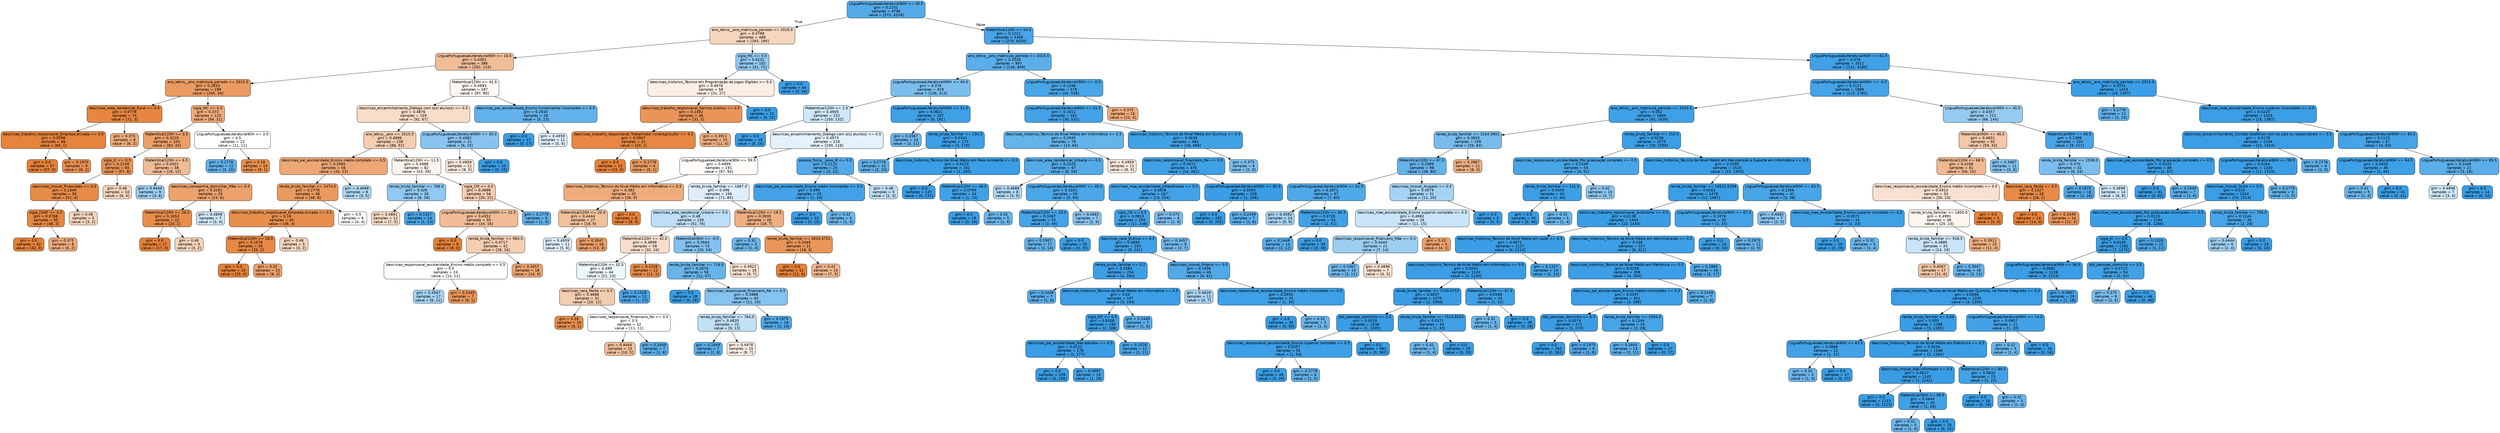 digraph Tree {
node [shape=box, style="filled, rounded", color="black", fontname=helvetica] ;
edge [fontname=helvetica] ;
0 [label="LnguaPortuguesaeLiteraturaI90H <= 40.5\ngini = 0.2101\nsamples = 4796\nvalue = [572, 4224]", fillcolor="#399de5dc"] ;
1 [label="ano_letivo__ano_matricula_periodo <= 2016.5\ngini = 0.4798\nsamples = 488\nvalue = [293, 195]", fillcolor="#e5813955"] ;
0 -> 1 [labeldistance=2.5, labelangle=45, headlabel="True"] ;
2 [label="LnguaPortuguesaeLiteraturaI90H <= 18.5\ngini = 0.4361\nsamples = 386\nvalue = [262, 124]", fillcolor="#e5813986"] ;
1 -> 2 ;
3 [label="ano_letivo__ano_matricula_periodo <= 2015.5\ngini = 0.2833\nsamples = 199\nvalue = [165, 34]", fillcolor="#e58139ca"] ;
2 -> 3 ;
4 [label="descricao_area_residencial_Rural <= 0.5\ngini = 0.0778\nsamples = 74\nvalue = [71, 3]", fillcolor="#e58139f4"] ;
3 -> 4 ;
5 [label="descricao_trabalho_responsavel_Empresa privada <= 0.5\ngini = 0.0298\nsamples = 66\nvalue = [65, 1]", fillcolor="#e58139fb"] ;
4 -> 5 ;
6 [label="gini = 0.0\nsamples = 57\nvalue = [57, 0]", fillcolor="#e58139ff"] ;
5 -> 6 ;
7 [label="gini = 0.1975\nsamples = 9\nvalue = [8, 1]", fillcolor="#e58139df"] ;
5 -> 7 ;
8 [label="gini = 0.375\nsamples = 8\nvalue = [6, 2]", fillcolor="#e58139aa"] ;
4 -> 8 ;
9 [label="sigla_MC <= 0.5\ngini = 0.373\nsamples = 125\nvalue = [94, 31]", fillcolor="#e58139ab"] ;
3 -> 9 ;
10 [label="MatemticaI120H <= 3.5\ngini = 0.3129\nsamples = 103\nvalue = [83, 20]", fillcolor="#e58139c2"] ;
9 -> 10 ;
11 [label="sigla_JC <= 0.5\ngini = 0.2159\nsamples = 65\nvalue = [57, 8]", fillcolor="#e58139db"] ;
10 -> 11 ;
12 [label="descricao_imovel_Financiado <= 0.5\ngini = 0.1349\nsamples = 55\nvalue = [51, 4]", fillcolor="#e58139eb"] ;
11 -> 12 ;
13 [label="sigla_CNAT <= 0.5\ngini = 0.0768\nsamples = 50\nvalue = [48, 2]", fillcolor="#e58139f4"] ;
12 -> 13 ;
14 [label="gini = 0.0\nsamples = 42\nvalue = [42, 0]", fillcolor="#e58139ff"] ;
13 -> 14 ;
15 [label="gini = 0.375\nsamples = 8\nvalue = [6, 2]", fillcolor="#e58139aa"] ;
13 -> 15 ;
16 [label="gini = 0.48\nsamples = 5\nvalue = [3, 2]", fillcolor="#e5813955"] ;
12 -> 16 ;
17 [label="gini = 0.48\nsamples = 10\nvalue = [6, 4]", fillcolor="#e5813955"] ;
11 -> 17 ;
18 [label="MatemticaI120H <= 6.5\ngini = 0.4321\nsamples = 38\nvalue = [26, 12]", fillcolor="#e5813989"] ;
10 -> 18 ;
19 [label="gini = 0.4444\nsamples = 9\nvalue = [3, 6]", fillcolor="#399de57f"] ;
18 -> 19 ;
20 [label="descricao_companhia_domiciliar_Mãe <= 0.5\ngini = 0.3282\nsamples = 29\nvalue = [23, 6]", fillcolor="#e58139bc"] ;
18 -> 20 ;
21 [label="MatemticaI120H <= 26.5\ngini = 0.1653\nsamples = 22\nvalue = [20, 2]", fillcolor="#e58139e6"] ;
20 -> 21 ;
22 [label="gini = 0.0\nsamples = 17\nvalue = [17, 0]", fillcolor="#e58139ff"] ;
21 -> 22 ;
23 [label="gini = 0.48\nsamples = 5\nvalue = [3, 2]", fillcolor="#e5813955"] ;
21 -> 23 ;
24 [label="gini = 0.4898\nsamples = 7\nvalue = [3, 4]", fillcolor="#399de540"] ;
20 -> 24 ;
25 [label="LnguaPortuguesaeLiteraturaI90H <= 3.5\ngini = 0.5\nsamples = 22\nvalue = [11, 11]", fillcolor="#e5813900"] ;
9 -> 25 ;
26 [label="gini = 0.2778\nsamples = 12\nvalue = [2, 10]", fillcolor="#399de5cc"] ;
25 -> 26 ;
27 [label="gini = 0.18\nsamples = 10\nvalue = [9, 1]", fillcolor="#e58139e3"] ;
25 -> 27 ;
28 [label="MatemticaI120H <= 41.5\ngini = 0.4993\nsamples = 187\nvalue = [97, 90]", fillcolor="#e5813912"] ;
2 -> 28 ;
29 [label="descricao_encaminhamento_Diálogo com o(s) aluno(s) <= 0.5\ngini = 0.4876\nsamples = 159\nvalue = [92, 67]", fillcolor="#e5813945"] ;
28 -> 29 ;
30 [label="ano_letivo__ano <= 2015.5\ngini = 0.4696\nsamples = 138\nvalue = [86, 52]", fillcolor="#e5813965"] ;
29 -> 30 ;
31 [label="descricao_pai_escolaridade_Ensino médio completo <= 0.5\ngini = 0.3565\nsamples = 56\nvalue = [43, 13]", fillcolor="#e58139b2"] ;
30 -> 31 ;
32 [label="renda_bruta_familiar <= 1474.0\ngini = 0.2778\nsamples = 48\nvalue = [40, 8]", fillcolor="#e58139cc"] ;
31 -> 32 ;
33 [label="descricao_trabalho_responsavel_Empresa privada <= 0.5\ngini = 0.18\nsamples = 40\nvalue = [36, 4]", fillcolor="#e58139e3"] ;
32 -> 33 ;
34 [label="MatemticaI120H <= 28.5\ngini = 0.1078\nsamples = 35\nvalue = [33, 2]", fillcolor="#e58139f0"] ;
33 -> 34 ;
35 [label="gini = 0.0\nsamples = 25\nvalue = [25, 0]", fillcolor="#e58139ff"] ;
34 -> 35 ;
36 [label="gini = 0.32\nsamples = 10\nvalue = [8, 2]", fillcolor="#e58139bf"] ;
34 -> 36 ;
37 [label="gini = 0.48\nsamples = 5\nvalue = [3, 2]", fillcolor="#e5813955"] ;
33 -> 37 ;
38 [label="gini = 0.5\nsamples = 8\nvalue = [4, 4]", fillcolor="#e5813900"] ;
32 -> 38 ;
39 [label="gini = 0.4688\nsamples = 8\nvalue = [3, 5]", fillcolor="#399de566"] ;
31 -> 39 ;
40 [label="MatemticaI120H <= 11.5\ngini = 0.4988\nsamples = 82\nvalue = [43, 39]", fillcolor="#e5813918"] ;
30 -> 40 ;
41 [label="renda_bruta_familiar <= 786.0\ngini = 0.426\nsamples = 26\nvalue = [8, 18]", fillcolor="#399de58e"] ;
40 -> 41 ;
42 [label="gini = 0.4861\nsamples = 12\nvalue = [7, 5]", fillcolor="#e5813949"] ;
41 -> 42 ;
43 [label="gini = 0.1327\nsamples = 14\nvalue = [1, 13]", fillcolor="#399de5eb"] ;
41 -> 43 ;
44 [label="sigla_CM <= 0.5\ngini = 0.4688\nsamples = 56\nvalue = [35, 21]", fillcolor="#e5813966"] ;
40 -> 44 ;
45 [label="LnguaPortuguesaeLiteraturaI90H <= 22.5\ngini = 0.4352\nsamples = 50\nvalue = [34, 16]", fillcolor="#e5813987"] ;
44 -> 45 ;
46 [label="gini = 0.0\nsamples = 8\nvalue = [8, 0]", fillcolor="#e58139ff"] ;
45 -> 46 ;
47 [label="renda_bruta_familiar <= 960.5\ngini = 0.4717\nsamples = 42\nvalue = [26, 16]", fillcolor="#e5813962"] ;
45 -> 47 ;
48 [label="descricao_responsavel_escolaridade_Ensino médio completo <= 0.5\ngini = 0.5\nsamples = 24\nvalue = [12, 12]", fillcolor="#e5813900"] ;
47 -> 48 ;
49 [label="gini = 0.4567\nsamples = 17\nvalue = [6, 11]", fillcolor="#399de574"] ;
48 -> 49 ;
50 [label="gini = 0.2449\nsamples = 7\nvalue = [6, 1]", fillcolor="#e58139d4"] ;
48 -> 50 ;
51 [label="gini = 0.3457\nsamples = 18\nvalue = [14, 4]", fillcolor="#e58139b6"] ;
47 -> 51 ;
52 [label="gini = 0.2778\nsamples = 6\nvalue = [1, 5]", fillcolor="#399de5cc"] ;
44 -> 52 ;
53 [label="LnguaPortuguesaeLiteraturaI90H <= 30.0\ngini = 0.4082\nsamples = 21\nvalue = [6, 15]", fillcolor="#399de599"] ;
29 -> 53 ;
54 [label="gini = 0.4959\nsamples = 11\nvalue = [6, 5]", fillcolor="#e581392a"] ;
53 -> 54 ;
55 [label="gini = 0.0\nsamples = 10\nvalue = [0, 10]", fillcolor="#399de5ff"] ;
53 -> 55 ;
56 [label="descricao_pai_escolaridade_Ensino fundamental incompleto <= 0.5\ngini = 0.2934\nsamples = 28\nvalue = [5, 23]", fillcolor="#399de5c8"] ;
28 -> 56 ;
57 [label="gini = 0.0\nsamples = 17\nvalue = [0, 17]", fillcolor="#399de5ff"] ;
56 -> 57 ;
58 [label="gini = 0.4959\nsamples = 11\nvalue = [5, 6]", fillcolor="#399de52a"] ;
56 -> 58 ;
59 [label="sigla_MC <= 0.5\ngini = 0.4231\nsamples = 102\nvalue = [31, 71]", fillcolor="#399de590"] ;
1 -> 59 ;
60 [label="descricao_historico_Técnico em Programação de Jogos Digitais <= 0.5\ngini = 0.4976\nsamples = 58\nvalue = [31, 27]", fillcolor="#e5813921"] ;
59 -> 60 ;
61 [label="descricao_trabalho_responsavel_Serviço público <= 0.5\ngini = 0.2392\nsamples = 36\nvalue = [31, 5]", fillcolor="#e58139d6"] ;
60 -> 61 ;
62 [label="descricao_trabalho_responsavel_Trabalhador rural/Agricultor <= 0.5\ngini = 0.0907\nsamples = 21\nvalue = [20, 1]", fillcolor="#e58139f2"] ;
61 -> 62 ;
63 [label="gini = 0.0\nsamples = 15\nvalue = [15, 0]", fillcolor="#e58139ff"] ;
62 -> 63 ;
64 [label="gini = 0.2778\nsamples = 6\nvalue = [5, 1]", fillcolor="#e58139cc"] ;
62 -> 64 ;
65 [label="gini = 0.3911\nsamples = 15\nvalue = [11, 4]", fillcolor="#e58139a2"] ;
61 -> 65 ;
66 [label="gini = 0.0\nsamples = 22\nvalue = [0, 22]", fillcolor="#399de5ff"] ;
60 -> 66 ;
67 [label="gini = 0.0\nsamples = 44\nvalue = [0, 44]", fillcolor="#399de5ff"] ;
59 -> 67 ;
68 [label="MatemticaI120H <= 54.5\ngini = 0.1211\nsamples = 4308\nvalue = [279, 4029]", fillcolor="#399de5ed"] ;
0 -> 68 [labeldistance=2.5, labelangle=-45, headlabel="False"] ;
69 [label="ano_letivo__ano_matricula_periodo <= 2015.5\ngini = 0.2528\nsamples = 997\nvalue = [148, 849]", fillcolor="#399de5d3"] ;
68 -> 69 ;
70 [label="LnguaPortuguesaeLiteraturaII90H <= 40.0\ngini = 0.378\nsamples = 419\nvalue = [106, 313]", fillcolor="#399de5a9"] ;
69 -> 70 ;
71 [label="MatemticaI120H <= 2.5\ngini = 0.4905\nsamples = 232\nvalue = [100, 132]", fillcolor="#399de53e"] ;
70 -> 71 ;
72 [label="gini = 0.0\nsamples = 16\nvalue = [0, 16]", fillcolor="#399de5ff"] ;
71 -> 72 ;
73 [label="descricao_encaminhamento_Diálogo com o(s) aluno(s) <= 0.5\ngini = 0.4973\nsamples = 216\nvalue = [100, 116]", fillcolor="#399de523"] ;
71 -> 73 ;
74 [label="LnguaPortuguesaeLiteraturaI90H <= 59.5\ngini = 0.4999\nsamples = 191\nvalue = [97, 94]", fillcolor="#e5813908"] ;
73 -> 74 ;
75 [label="descricao_historico_Técnico de Nivel Médio em Informática <= 0.5\ngini = 0.382\nsamples = 35\nvalue = [26, 9]", fillcolor="#e58139a7"] ;
74 -> 75 ;
76 [label="MatemticaI120H <= 20.0\ngini = 0.4444\nsamples = 27\nvalue = [18, 9]", fillcolor="#e581397f"] ;
75 -> 76 ;
77 [label="gini = 0.4959\nsamples = 11\nvalue = [5, 6]", fillcolor="#399de52a"] ;
76 -> 77 ;
78 [label="gini = 0.3047\nsamples = 16\nvalue = [13, 3]", fillcolor="#e58139c4"] ;
76 -> 78 ;
79 [label="gini = 0.0\nsamples = 8\nvalue = [8, 0]", fillcolor="#e58139ff"] ;
75 -> 79 ;
80 [label="renda_bruta_familiar <= 1887.0\ngini = 0.496\nsamples = 156\nvalue = [71, 85]", fillcolor="#399de52a"] ;
74 -> 80 ;
81 [label="descricao_area_residencial_Urbana <= 0.5\ngini = 0.48\nsamples = 130\nvalue = [52, 78]", fillcolor="#399de555"] ;
80 -> 81 ;
82 [label="MatemticaI120H <= 42.0\ngini = 0.4898\nsamples = 56\nvalue = [32, 24]", fillcolor="#e5813940"] ;
81 -> 82 ;
83 [label="MatemticaI120H <= 32.5\ngini = 0.499\nsamples = 44\nvalue = [21, 23]", fillcolor="#399de516"] ;
82 -> 83 ;
84 [label="descricao_raca_Parda <= 0.5\ngini = 0.4688\nsamples = 32\nvalue = [20, 12]", fillcolor="#e5813966"] ;
83 -> 84 ;
85 [label="gini = 0.18\nsamples = 10\nvalue = [9, 1]", fillcolor="#e58139e3"] ;
84 -> 85 ;
86 [label="descricao_responsavel_financeiro_Pai <= 0.5\ngini = 0.5\nsamples = 22\nvalue = [11, 11]", fillcolor="#e5813900"] ;
84 -> 86 ;
87 [label="gini = 0.4444\nsamples = 15\nvalue = [10, 5]", fillcolor="#e581397f"] ;
86 -> 87 ;
88 [label="gini = 0.2449\nsamples = 7\nvalue = [1, 6]", fillcolor="#399de5d4"] ;
86 -> 88 ;
89 [label="gini = 0.1528\nsamples = 12\nvalue = [1, 11]", fillcolor="#399de5e8"] ;
83 -> 89 ;
90 [label="gini = 0.1528\nsamples = 12\nvalue = [11, 1]", fillcolor="#e58139e8"] ;
82 -> 90 ;
91 [label="MatemticaII90H <= -0.5\ngini = 0.3944\nsamples = 74\nvalue = [20, 54]", fillcolor="#399de5a1"] ;
81 -> 91 ;
92 [label="renda_bruta_familiar <= 718.5\ngini = 0.3074\nsamples = 58\nvalue = [11, 47]", fillcolor="#399de5c3"] ;
91 -> 92 ;
93 [label="gini = 0.0\nsamples = 18\nvalue = [0, 18]", fillcolor="#399de5ff"] ;
92 -> 93 ;
94 [label="descricao_responsavel_financeiro_Pai <= 0.5\ngini = 0.3988\nsamples = 40\nvalue = [11, 29]", fillcolor="#399de59e"] ;
92 -> 94 ;
95 [label="renda_bruta_familiar <= 784.0\ngini = 0.4835\nsamples = 22\nvalue = [9, 13]", fillcolor="#399de54e"] ;
94 -> 95 ;
96 [label="gini = 0.2449\nsamples = 7\nvalue = [1, 6]", fillcolor="#399de5d4"] ;
95 -> 96 ;
97 [label="gini = 0.4978\nsamples = 15\nvalue = [8, 7]", fillcolor="#e5813920"] ;
95 -> 97 ;
98 [label="gini = 0.1975\nsamples = 18\nvalue = [2, 16]", fillcolor="#399de5df"] ;
94 -> 98 ;
99 [label="gini = 0.4922\nsamples = 16\nvalue = [9, 7]", fillcolor="#e5813939"] ;
91 -> 99 ;
100 [label="MatemticaI120H <= 18.5\ngini = 0.3935\nsamples = 26\nvalue = [19, 7]", fillcolor="#e58139a1"] ;
80 -> 100 ;
101 [label="gini = 0.32\nsamples = 5\nvalue = [1, 4]", fillcolor="#399de5bf"] ;
100 -> 101 ;
102 [label="renda_bruta_familiar <= 2834.4751\ngini = 0.2449\nsamples = 21\nvalue = [18, 3]", fillcolor="#e58139d4"] ;
100 -> 102 ;
103 [label="gini = 0.0\nsamples = 11\nvalue = [11, 0]", fillcolor="#e58139ff"] ;
102 -> 103 ;
104 [label="gini = 0.42\nsamples = 10\nvalue = [7, 3]", fillcolor="#e5813992"] ;
102 -> 104 ;
105 [label="pessoa_fisica__sexo_M <= 0.5\ngini = 0.2112\nsamples = 25\nvalue = [3, 22]", fillcolor="#399de5dc"] ;
73 -> 105 ;
106 [label="descricao_pai_escolaridade_Ensino médio incompleto <= 0.5\ngini = 0.095\nsamples = 20\nvalue = [1, 19]", fillcolor="#399de5f2"] ;
105 -> 106 ;
107 [label="gini = 0.0\nsamples = 15\nvalue = [0, 15]", fillcolor="#399de5ff"] ;
106 -> 107 ;
108 [label="gini = 0.32\nsamples = 5\nvalue = [1, 4]", fillcolor="#399de5bf"] ;
106 -> 108 ;
109 [label="gini = 0.48\nsamples = 5\nvalue = [2, 3]", fillcolor="#399de555"] ;
105 -> 109 ;
110 [label="LnguaPortuguesaeLiteraturaII90H <= 51.0\ngini = 0.0621\nsamples = 187\nvalue = [6, 181]", fillcolor="#399de5f7"] ;
70 -> 110 ;
111 [label="gini = 0.3367\nsamples = 14\nvalue = [3, 11]", fillcolor="#399de5b9"] ;
110 -> 111 ;
112 [label="renda_bruta_familiar <= 234.5\ngini = 0.0341\nsamples = 173\nvalue = [3, 170]", fillcolor="#399de5fa"] ;
110 -> 112 ;
113 [label="gini = 0.2778\nsamples = 12\nvalue = [2, 10]", fillcolor="#399de5cc"] ;
112 -> 113 ;
114 [label="descricao_historico_Técnico de Nível Médio em Meio Ambiente <= 0.5\ngini = 0.0123\nsamples = 161\nvalue = [1, 160]", fillcolor="#399de5fd"] ;
112 -> 114 ;
115 [label="gini = 0.0\nsamples = 137\nvalue = [0, 137]", fillcolor="#399de5ff"] ;
114 -> 115 ;
116 [label="MatemticaI120H <= 49.5\ngini = 0.0799\nsamples = 24\nvalue = [1, 23]", fillcolor="#399de5f4"] ;
114 -> 116 ;
117 [label="gini = 0.0\nsamples = 19\nvalue = [0, 19]", fillcolor="#399de5ff"] ;
116 -> 117 ;
118 [label="gini = 0.32\nsamples = 5\nvalue = [1, 4]", fillcolor="#399de5bf"] ;
116 -> 118 ;
119 [label="LnguaPortuguesaeLiteraturaII90H <= -0.5\ngini = 0.1348\nsamples = 578\nvalue = [42, 536]", fillcolor="#399de5eb"] ;
69 -> 119 ;
120 [label="LnguaPortuguesaeLiteraturaI90H <= 51.5\ngini = 0.1011\nsamples = 562\nvalue = [30, 532]", fillcolor="#399de5f1"] ;
119 -> 120 ;
121 [label="descricao_historico_Técnico de Nivel Médio em Informática <= 0.5\ngini = 0.2945\nsamples = 78\nvalue = [14, 64]", fillcolor="#399de5c7"] ;
120 -> 121 ;
122 [label="descricao_area_residencial_Urbana <= 0.5\ngini = 0.2103\nsamples = 67\nvalue = [8, 59]", fillcolor="#399de5dc"] ;
121 -> 122 ;
123 [label="gini = 0.4688\nsamples = 8\nvalue = [3, 5]", fillcolor="#399de566"] ;
122 -> 123 ;
124 [label="LnguaPortuguesaeLiteraturaI90H <= 48.5\ngini = 0.1551\nsamples = 59\nvalue = [5, 54]", fillcolor="#399de5e7"] ;
122 -> 124 ;
125 [label="MatemticaI120H <= 19.0\ngini = 0.1087\nsamples = 52\nvalue = [3, 49]", fillcolor="#399de5ef"] ;
124 -> 125 ;
126 [label="gini = 0.2907\nsamples = 17\nvalue = [3, 14]", fillcolor="#399de5c8"] ;
125 -> 126 ;
127 [label="gini = 0.0\nsamples = 35\nvalue = [0, 35]", fillcolor="#399de5ff"] ;
125 -> 127 ;
128 [label="gini = 0.4082\nsamples = 7\nvalue = [2, 5]", fillcolor="#399de599"] ;
124 -> 128 ;
129 [label="gini = 0.4959\nsamples = 11\nvalue = [6, 5]", fillcolor="#e581392a"] ;
121 -> 129 ;
130 [label="descricao_historico_Técnico de Nível Médio em Química <= 0.5\ngini = 0.0639\nsamples = 484\nvalue = [16, 468]", fillcolor="#399de5f6"] ;
120 -> 130 ;
131 [label="descricao_responsavel_financeiro_Pai <= 0.5\ngini = 0.0571\nsamples = 476\nvalue = [14, 462]", fillcolor="#399de5f7"] ;
130 -> 131 ;
132 [label="descricao_mae_escolaridade_Alfabetizado <= 0.5\ngini = 0.0926\nsamples = 267\nvalue = [13, 254]", fillcolor="#399de5f2"] ;
131 -> 132 ;
133 [label="sigla_CN <= 0.5\ngini = 0.0813\nsamples = 259\nvalue = [11, 248]", fillcolor="#399de5f4"] ;
132 -> 133 ;
134 [label="descricao_raca_Branca <= 0.5\ngini = 0.0694\nsamples = 250\nvalue = [9, 241]", fillcolor="#399de5f5"] ;
133 -> 134 ;
135 [label="renda_bruta_familiar <= 0.2\ngini = 0.0384\nsamples = 204\nvalue = [4, 200]", fillcolor="#399de5fa"] ;
134 -> 135 ;
136 [label="gini = 0.2449\nsamples = 7\nvalue = [1, 6]", fillcolor="#399de5d4"] ;
135 -> 136 ;
137 [label="descricao_historico_Técnico de Nível Médio em Informática <= 0.5\ngini = 0.03\nsamples = 197\nvalue = [3, 194]", fillcolor="#399de5fb"] ;
135 -> 137 ;
138 [label="sigla_MC <= 0.5\ngini = 0.0208\nsamples = 190\nvalue = [2, 188]", fillcolor="#399de5fc"] ;
137 -> 138 ;
139 [label="descricao_pai_escolaridade_Não estudou <= 0.5\ngini = 0.0112\nsamples = 178\nvalue = [1, 177]", fillcolor="#399de5fe"] ;
138 -> 139 ;
140 [label="gini = 0.0\nsamples = 159\nvalue = [0, 159]", fillcolor="#399de5ff"] ;
139 -> 140 ;
141 [label="gini = 0.0997\nsamples = 19\nvalue = [1, 18]", fillcolor="#399de5f1"] ;
139 -> 141 ;
142 [label="gini = 0.1528\nsamples = 12\nvalue = [1, 11]", fillcolor="#399de5e8"] ;
138 -> 142 ;
143 [label="gini = 0.2449\nsamples = 7\nvalue = [1, 6]", fillcolor="#399de5d4"] ;
137 -> 143 ;
144 [label="descricao_imovel_Próprio <= 0.5\ngini = 0.1938\nsamples = 46\nvalue = [5, 41]", fillcolor="#399de5e0"] ;
134 -> 144 ;
145 [label="gini = 0.4628\nsamples = 11\nvalue = [4, 7]", fillcolor="#399de56d"] ;
144 -> 145 ;
146 [label="descricao_responsavel_escolaridade_Ensino médio incompleto <= 0.5\ngini = 0.0555\nsamples = 35\nvalue = [1, 34]", fillcolor="#399de5f8"] ;
144 -> 146 ;
147 [label="gini = 0.0\nsamples = 30\nvalue = [0, 30]", fillcolor="#399de5ff"] ;
146 -> 147 ;
148 [label="gini = 0.32\nsamples = 5\nvalue = [1, 4]", fillcolor="#399de5bf"] ;
146 -> 148 ;
149 [label="gini = 0.3457\nsamples = 9\nvalue = [2, 7]", fillcolor="#399de5b6"] ;
133 -> 149 ;
150 [label="gini = 0.375\nsamples = 8\nvalue = [2, 6]", fillcolor="#399de5aa"] ;
132 -> 150 ;
151 [label="LnguaPortuguesaeLiteraturaI90H <= 85.5\ngini = 0.0095\nsamples = 209\nvalue = [1, 208]", fillcolor="#399de5fe"] ;
131 -> 151 ;
152 [label="gini = 0.0\nsamples = 202\nvalue = [0, 202]", fillcolor="#399de5ff"] ;
151 -> 152 ;
153 [label="gini = 0.2449\nsamples = 7\nvalue = [1, 6]", fillcolor="#399de5d4"] ;
151 -> 153 ;
154 [label="gini = 0.375\nsamples = 8\nvalue = [2, 6]", fillcolor="#399de5aa"] ;
130 -> 154 ;
155 [label="gini = 0.375\nsamples = 16\nvalue = [12, 4]", fillcolor="#e58139aa"] ;
119 -> 155 ;
156 [label="LnguaPortuguesaeLiteraturaII90H <= 61.5\ngini = 0.076\nsamples = 3311\nvalue = [131, 3180]", fillcolor="#399de5f4"] ;
68 -> 156 ;
157 [label="LnguaPortuguesaeLiteraturaII90H <= -0.5\ngini = 0.1121\nsamples = 1896\nvalue = [113, 1783]", fillcolor="#399de5ef"] ;
156 -> 157 ;
158 [label="ano_letivo__ano_matricula_periodo <= 2015.5\ngini = 0.052\nsamples = 1684\nvalue = [45, 1639]", fillcolor="#399de5f8"] ;
157 -> 158 ;
159 [label="renda_bruta_familiar <= 3164.3901\ngini = 0.3633\nsamples = 109\nvalue = [26, 83]", fillcolor="#399de5af"] ;
158 -> 159 ;
160 [label="MatemticaI120H <= 67.5\ngini = 0.2999\nsamples = 98\nvalue = [18, 80]", fillcolor="#399de5c6"] ;
159 -> 160 ;
161 [label="LnguaPortuguesaeLiteraturaI90H <= 61.5\ngini = 0.1871\nsamples = 67\nvalue = [7, 60]", fillcolor="#399de5e1"] ;
160 -> 161 ;
162 [label="gini = 0.4592\nsamples = 14\nvalue = [5, 9]", fillcolor="#399de571"] ;
161 -> 162 ;
163 [label="MatemticaI120H <= 60.5\ngini = 0.0726\nsamples = 53\nvalue = [2, 51]", fillcolor="#399de5f5"] ;
161 -> 163 ;
164 [label="gini = 0.2449\nsamples = 14\nvalue = [2, 12]", fillcolor="#399de5d4"] ;
163 -> 164 ;
165 [label="gini = 0.0\nsamples = 39\nvalue = [0, 39]", fillcolor="#399de5ff"] ;
163 -> 165 ;
166 [label="descricao_imovel_Alugado <= 0.5\ngini = 0.4579\nsamples = 31\nvalue = [11, 20]", fillcolor="#399de573"] ;
160 -> 166 ;
167 [label="descricao_mae_escolaridade_Ensino superior completo <= 0.5\ngini = 0.4882\nsamples = 26\nvalue = [11, 15]", fillcolor="#399de544"] ;
166 -> 167 ;
168 [label="descricao_responsavel_financeiro_Mãe <= 0.5\ngini = 0.4444\nsamples = 21\nvalue = [7, 14]", fillcolor="#399de57f"] ;
167 -> 168 ;
169 [label="gini = 0.3367\nsamples = 14\nvalue = [3, 11]", fillcolor="#399de5b9"] ;
168 -> 169 ;
170 [label="gini = 0.4898\nsamples = 7\nvalue = [4, 3]", fillcolor="#e5813940"] ;
168 -> 170 ;
171 [label="gini = 0.32\nsamples = 5\nvalue = [4, 1]", fillcolor="#e58139bf"] ;
167 -> 171 ;
172 [label="gini = 0.0\nsamples = 5\nvalue = [0, 5]", fillcolor="#399de5ff"] ;
166 -> 172 ;
173 [label="gini = 0.3967\nsamples = 11\nvalue = [8, 3]", fillcolor="#e581399f"] ;
159 -> 173 ;
174 [label="renda_bruta_familiar <= 153.0\ngini = 0.0238\nsamples = 1575\nvalue = [19, 1556]", fillcolor="#399de5fc"] ;
158 -> 174 ;
175 [label="descricao_responsavel_escolaridade_Pós graduação completo <= 0.5\ngini = 0.1349\nsamples = 55\nvalue = [4, 51]", fillcolor="#399de5eb"] ;
174 -> 175 ;
176 [label="renda_bruta_familiar <= 141.0\ngini = 0.0435\nsamples = 45\nvalue = [1, 44]", fillcolor="#399de5f9"] ;
175 -> 176 ;
177 [label="gini = 0.0\nsamples = 40\nvalue = [0, 40]", fillcolor="#399de5ff"] ;
176 -> 177 ;
178 [label="gini = 0.32\nsamples = 5\nvalue = [1, 4]", fillcolor="#399de5bf"] ;
176 -> 178 ;
179 [label="gini = 0.42\nsamples = 10\nvalue = [3, 7]", fillcolor="#399de592"] ;
175 -> 179 ;
180 [label="descricao_historico_Técnico de Nível Médio em Manutenção e Suporte em Informática <= 0.5\ngini = 0.0195\nsamples = 1520\nvalue = [15, 1505]", fillcolor="#399de5fc"] ;
174 -> 180 ;
181 [label="renda_bruta_familiar <= 10522.6299\ngini = 0.0161\nsamples = 1479\nvalue = [12, 1467]", fillcolor="#399de5fd"] ;
180 -> 181 ;
182 [label="descricao_trabalho_responsavel_Autônomo <= 0.5\ngini = 0.0138\nsamples = 1444\nvalue = [10, 1434]", fillcolor="#399de5fd"] ;
181 -> 182 ;
183 [label="descricao_historico_Técnico de Nível Médio em Lazer <= 0.5\ngini = 0.0071\nsamples = 1117\nvalue = [4, 1113]", fillcolor="#399de5fe"] ;
182 -> 183 ;
184 [label="descricao_historico_Técnico de Nível Médio em Informática <= 0.5\ngini = 0.0054\nsamples = 1103\nvalue = [3, 1100]", fillcolor="#399de5fe"] ;
183 -> 184 ;
185 [label="renda_bruta_familiar <= 7249.0752\ngini = 0.0037\nsamples = 1070\nvalue = [2, 1068]", fillcolor="#399de5ff"] ;
184 -> 185 ;
186 [label="qtd_pessoas_domicilio <= 2.5\ngini = 0.0019\nsamples = 1036\nvalue = [1, 1035]", fillcolor="#399de5ff"] ;
185 -> 186 ;
187 [label="descricao_responsavel_escolaridade_Ensino superior completo <= 0.5\ngini = 0.0357\nsamples = 55\nvalue = [1, 54]", fillcolor="#399de5fa"] ;
186 -> 187 ;
188 [label="gini = 0.0\nsamples = 49\nvalue = [0, 49]", fillcolor="#399de5ff"] ;
187 -> 188 ;
189 [label="gini = 0.2778\nsamples = 6\nvalue = [1, 5]", fillcolor="#399de5cc"] ;
187 -> 189 ;
190 [label="gini = 0.0\nsamples = 981\nvalue = [0, 981]", fillcolor="#399de5ff"] ;
186 -> 190 ;
191 [label="renda_bruta_familiar <= 7523.6553\ngini = 0.0571\nsamples = 34\nvalue = [1, 33]", fillcolor="#399de5f7"] ;
185 -> 191 ;
192 [label="gini = 0.32\nsamples = 5\nvalue = [1, 4]", fillcolor="#399de5bf"] ;
191 -> 192 ;
193 [label="gini = 0.0\nsamples = 29\nvalue = [0, 29]", fillcolor="#399de5ff"] ;
191 -> 193 ;
194 [label="MatemticaI120H <= 67.5\ngini = 0.0588\nsamples = 33\nvalue = [1, 32]", fillcolor="#399de5f7"] ;
184 -> 194 ;
195 [label="gini = 0.32\nsamples = 5\nvalue = [1, 4]", fillcolor="#399de5bf"] ;
194 -> 195 ;
196 [label="gini = 0.0\nsamples = 28\nvalue = [0, 28]", fillcolor="#399de5ff"] ;
194 -> 196 ;
197 [label="gini = 0.1327\nsamples = 14\nvalue = [1, 13]", fillcolor="#399de5eb"] ;
183 -> 197 ;
198 [label="descricao_historico_Técnico de Nível Médio em Administração <= 0.5\ngini = 0.036\nsamples = 327\nvalue = [6, 321]", fillcolor="#399de5fa"] ;
182 -> 198 ;
199 [label="descricao_historico_Técnico de Nível Médio em Eletrônica <= 0.5\ngini = 0.0256\nsamples = 308\nvalue = [4, 304]", fillcolor="#399de5fc"] ;
198 -> 199 ;
200 [label="descricao_pai_escolaridade_Ensino médio incompleto <= 0.5\ngini = 0.0197\nsamples = 301\nvalue = [3, 298]", fillcolor="#399de5fc"] ;
199 -> 200 ;
201 [label="qtd_pessoas_domicilio <= 6.5\ngini = 0.0074\nsamples = 271\nvalue = [1, 270]", fillcolor="#399de5fe"] ;
200 -> 201 ;
202 [label="gini = 0.0\nsamples = 262\nvalue = [0, 262]", fillcolor="#399de5ff"] ;
201 -> 202 ;
203 [label="gini = 0.1975\nsamples = 9\nvalue = [1, 8]", fillcolor="#399de5df"] ;
201 -> 203 ;
204 [label="renda_bruta_familiar <= 1056.0\ngini = 0.1244\nsamples = 30\nvalue = [2, 28]", fillcolor="#399de5ed"] ;
200 -> 204 ;
205 [label="gini = 0.2604\nsamples = 13\nvalue = [2, 11]", fillcolor="#399de5d1"] ;
204 -> 205 ;
206 [label="gini = 0.0\nsamples = 17\nvalue = [0, 17]", fillcolor="#399de5ff"] ;
204 -> 206 ;
207 [label="gini = 0.2449\nsamples = 7\nvalue = [1, 6]", fillcolor="#399de5d4"] ;
199 -> 207 ;
208 [label="gini = 0.1884\nsamples = 19\nvalue = [2, 17]", fillcolor="#399de5e1"] ;
198 -> 208 ;
209 [label="LnguaPortuguesaeLiteraturaI90H <= 87.5\ngini = 0.1078\nsamples = 35\nvalue = [2, 33]", fillcolor="#399de5f0"] ;
181 -> 209 ;
210 [label="gini = 0.0\nsamples = 24\nvalue = [0, 24]", fillcolor="#399de5ff"] ;
209 -> 210 ;
211 [label="gini = 0.2975\nsamples = 11\nvalue = [2, 9]", fillcolor="#399de5c6"] ;
209 -> 211 ;
212 [label="LnguaPortuguesaeLiteraturaI90H <= 63.5\ngini = 0.1356\nsamples = 41\nvalue = [3, 38]", fillcolor="#399de5eb"] ;
180 -> 212 ;
213 [label="gini = 0.4082\nsamples = 7\nvalue = [2, 5]", fillcolor="#399de599"] ;
212 -> 213 ;
214 [label="descricao_mae_escolaridade_Ensino superior completo <= 0.5\ngini = 0.0571\nsamples = 34\nvalue = [1, 33]", fillcolor="#399de5f7"] ;
212 -> 214 ;
215 [label="gini = 0.0\nsamples = 29\nvalue = [0, 29]", fillcolor="#399de5ff"] ;
214 -> 215 ;
216 [label="gini = 0.32\nsamples = 5\nvalue = [1, 4]", fillcolor="#399de5bf"] ;
214 -> 216 ;
217 [label="LnguaPortuguesaeLiteraturaII90H <= 45.5\ngini = 0.4357\nsamples = 212\nvalue = [68, 144]", fillcolor="#399de587"] ;
157 -> 217 ;
218 [label="MatemticaII90H <= 46.5\ngini = 0.4601\nsamples = 92\nvalue = [59, 33]", fillcolor="#e5813970"] ;
217 -> 218 ;
219 [label="MatemticaI120H <= 68.5\ngini = 0.4268\nsamples = 81\nvalue = [56, 25]", fillcolor="#e581398d"] ;
218 -> 219 ;
220 [label="descricao_responsavel_escolaridade_Ensino médio incompleto <= 0.5\ngini = 0.4913\nsamples = 53\nvalue = [30, 23]", fillcolor="#e581393b"] ;
219 -> 220 ;
221 [label="renda_bruta_familiar <= 1850.0\ngini = 0.4991\nsamples = 48\nvalue = [25, 23]", fillcolor="#e5813914"] ;
220 -> 221 ;
222 [label="renda_bruta_familiar <= 918.5\ngini = 0.4885\nsamples = 33\nvalue = [14, 19]", fillcolor="#399de543"] ;
221 -> 222 ;
223 [label="gini = 0.4567\nsamples = 17\nvalue = [11, 6]", fillcolor="#e5813974"] ;
222 -> 223 ;
224 [label="gini = 0.3047\nsamples = 16\nvalue = [3, 13]", fillcolor="#399de5c4"] ;
222 -> 224 ;
225 [label="gini = 0.3911\nsamples = 15\nvalue = [11, 4]", fillcolor="#e58139a2"] ;
221 -> 225 ;
226 [label="gini = 0.0\nsamples = 5\nvalue = [5, 0]", fillcolor="#e58139ff"] ;
220 -> 226 ;
227 [label="descricao_raca_Parda <= 0.5\ngini = 0.1327\nsamples = 28\nvalue = [26, 2]", fillcolor="#e58139eb"] ;
219 -> 227 ;
228 [label="gini = 0.0\nsamples = 14\nvalue = [14, 0]", fillcolor="#e58139ff"] ;
227 -> 228 ;
229 [label="gini = 0.2449\nsamples = 14\nvalue = [12, 2]", fillcolor="#e58139d4"] ;
227 -> 229 ;
230 [label="gini = 0.3967\nsamples = 11\nvalue = [3, 8]", fillcolor="#399de59f"] ;
218 -> 230 ;
231 [label="MatemticaII90H <= 56.5\ngini = 0.1388\nsamples = 120\nvalue = [9, 111]", fillcolor="#399de5ea"] ;
217 -> 231 ;
232 [label="renda_bruta_familiar <= 1538.0\ngini = 0.375\nsamples = 32\nvalue = [8, 24]", fillcolor="#399de5aa"] ;
231 -> 232 ;
233 [label="gini = 0.1975\nsamples = 18\nvalue = [2, 16]", fillcolor="#399de5df"] ;
232 -> 233 ;
234 [label="gini = 0.4898\nsamples = 14\nvalue = [6, 8]", fillcolor="#399de540"] ;
232 -> 234 ;
235 [label="descricao_pai_escolaridade_Pós graduação completo <= 0.5\ngini = 0.0225\nsamples = 88\nvalue = [1, 87]", fillcolor="#399de5fc"] ;
231 -> 235 ;
236 [label="gini = 0.0\nsamples = 81\nvalue = [0, 81]", fillcolor="#399de5ff"] ;
235 -> 236 ;
237 [label="gini = 0.2449\nsamples = 7\nvalue = [1, 6]", fillcolor="#399de5d4"] ;
235 -> 237 ;
238 [label="ano_letivo__ano_matricula_periodo <= 2013.5\ngini = 0.0251\nsamples = 1415\nvalue = [18, 1397]", fillcolor="#399de5fc"] ;
156 -> 238 ;
239 [label="gini = 0.2778\nsamples = 12\nvalue = [2, 10]", fillcolor="#399de5cc"] ;
238 -> 239 ;
240 [label="descricao_mae_escolaridade_Ensino superior incompleto <= 0.5\ngini = 0.0225\nsamples = 1403\nvalue = [16, 1387]", fillcolor="#399de5fc"] ;
238 -> 240 ;
241 [label="descricao_encaminhamento_Contato telefônico com os pais ou responsáveis <= 0.5\ngini = 0.0178\nsamples = 1336\nvalue = [12, 1324]", fillcolor="#399de5fd"] ;
240 -> 241 ;
242 [label="LnguaPortuguesaeLiteraturaI90H <= 99.5\ngini = 0.0164\nsamples = 1330\nvalue = [11, 1319]", fillcolor="#399de5fd"] ;
241 -> 242 ;
243 [label="descricao_imovel_Outro <= 0.5\ngini = 0.015\nsamples = 1324\nvalue = [10, 1314]", fillcolor="#399de5fd"] ;
242 -> 243 ;
244 [label="descricao_mae_escolaridade_Pós graduação incompleto <= 0.5\ngini = 0.0123\nsamples = 1294\nvalue = [8, 1286]", fillcolor="#399de5fd"] ;
243 -> 244 ;
245 [label="sigla_JC <= 0.5\ngini = 0.0109\nsamples = 1282\nvalue = [7, 1275]", fillcolor="#399de5fe"] ;
244 -> 245 ;
246 [label="LnguaPortuguesaeLiteraturaI90H <= 96.5\ngini = 0.0081\nsamples = 1228\nvalue = [5, 1223]", fillcolor="#399de5fe"] ;
245 -> 246 ;
247 [label="descricao_historico_Técnico de Nível Médio em Química, na Forma Integrado <= 0.5\ngini = 0.0066\nsamples = 1209\nvalue = [4, 1205]", fillcolor="#399de5fe"] ;
246 -> 247 ;
248 [label="renda_bruta_familiar <= 0.56\ngini = 0.005\nsamples = 1188\nvalue = [3, 1185]", fillcolor="#399de5fe"] ;
247 -> 248 ;
249 [label="LnguaPortuguesaeLiteraturaI90H <= 63.5\ngini = 0.0868\nsamples = 22\nvalue = [1, 21]", fillcolor="#399de5f3"] ;
248 -> 249 ;
250 [label="gini = 0.32\nsamples = 5\nvalue = [1, 4]", fillcolor="#399de5bf"] ;
249 -> 250 ;
251 [label="gini = 0.0\nsamples = 17\nvalue = [0, 17]", fillcolor="#399de5ff"] ;
249 -> 251 ;
252 [label="descricao_historico_Técnico de Nível Médio em Eletrônica <= 0.5\ngini = 0.0034\nsamples = 1166\nvalue = [2, 1164]", fillcolor="#399de5ff"] ;
248 -> 252 ;
253 [label="descricao_imovel_Não informado <= 0.5\ngini = 0.0017\nsamples = 1143\nvalue = [1, 1142]", fillcolor="#399de5ff"] ;
252 -> 253 ;
254 [label="gini = 0.0\nsamples = 1113\nvalue = [0, 1113]", fillcolor="#399de5ff"] ;
253 -> 254 ;
255 [label="MatemticaII90H <= 69.5\ngini = 0.0644\nsamples = 30\nvalue = [1, 29]", fillcolor="#399de5f6"] ;
253 -> 255 ;
256 [label="gini = 0.32\nsamples = 5\nvalue = [1, 4]", fillcolor="#399de5bf"] ;
255 -> 256 ;
257 [label="gini = 0.0\nsamples = 25\nvalue = [0, 25]", fillcolor="#399de5ff"] ;
255 -> 257 ;
258 [label="MatemticaI120H <= 80.5\ngini = 0.0832\nsamples = 23\nvalue = [1, 22]", fillcolor="#399de5f3"] ;
252 -> 258 ;
259 [label="gini = 0.0\nsamples = 18\nvalue = [0, 18]", fillcolor="#399de5ff"] ;
258 -> 259 ;
260 [label="gini = 0.32\nsamples = 5\nvalue = [1, 4]", fillcolor="#399de5bf"] ;
258 -> 260 ;
261 [label="LnguaPortuguesaeLiteraturaI90H <= 74.0\ngini = 0.0907\nsamples = 21\nvalue = [1, 20]", fillcolor="#399de5f2"] ;
247 -> 261 ;
262 [label="gini = 0.32\nsamples = 5\nvalue = [1, 4]", fillcolor="#399de5bf"] ;
261 -> 262 ;
263 [label="gini = 0.0\nsamples = 16\nvalue = [0, 16]", fillcolor="#399de5ff"] ;
261 -> 263 ;
264 [label="gini = 0.0997\nsamples = 19\nvalue = [1, 18]", fillcolor="#399de5f1"] ;
246 -> 264 ;
265 [label="qtd_pessoas_domicilio <= 3.5\ngini = 0.0713\nsamples = 54\nvalue = [2, 52]", fillcolor="#399de5f5"] ;
245 -> 265 ;
266 [label="gini = 0.375\nsamples = 8\nvalue = [2, 6]", fillcolor="#399de5aa"] ;
265 -> 266 ;
267 [label="gini = 0.0\nsamples = 46\nvalue = [0, 46]", fillcolor="#399de5ff"] ;
265 -> 267 ;
268 [label="gini = 0.1528\nsamples = 12\nvalue = [1, 11]", fillcolor="#399de5e8"] ;
244 -> 268 ;
269 [label="renda_bruta_familiar <= 756.0\ngini = 0.1244\nsamples = 30\nvalue = [2, 28]", fillcolor="#399de5ed"] ;
243 -> 269 ;
270 [label="gini = 0.4444\nsamples = 6\nvalue = [2, 4]", fillcolor="#399de57f"] ;
269 -> 270 ;
271 [label="gini = 0.0\nsamples = 24\nvalue = [0, 24]", fillcolor="#399de5ff"] ;
269 -> 271 ;
272 [label="gini = 0.2778\nsamples = 6\nvalue = [1, 5]", fillcolor="#399de5cc"] ;
242 -> 272 ;
273 [label="gini = 0.2778\nsamples = 6\nvalue = [1, 5]", fillcolor="#399de5cc"] ;
241 -> 273 ;
274 [label="LnguaPortuguesaeLiteraturaII90H <= 83.5\ngini = 0.1123\nsamples = 67\nvalue = [4, 63]", fillcolor="#399de5ef"] ;
240 -> 274 ;
275 [label="LnguaPortuguesaeLiteraturaI90H <= 64.5\ngini = 0.0425\nsamples = 46\nvalue = [1, 45]", fillcolor="#399de5f9"] ;
274 -> 275 ;
276 [label="gini = 0.32\nsamples = 5\nvalue = [1, 4]", fillcolor="#399de5bf"] ;
275 -> 276 ;
277 [label="gini = 0.0\nsamples = 41\nvalue = [0, 41]", fillcolor="#399de5ff"] ;
275 -> 277 ;
278 [label="LnguaPortuguesaeLiteraturaII90H <= 85.5\ngini = 0.2449\nsamples = 21\nvalue = [3, 18]", fillcolor="#399de5d4"] ;
274 -> 278 ;
279 [label="gini = 0.4898\nsamples = 7\nvalue = [3, 4]", fillcolor="#399de540"] ;
278 -> 279 ;
280 [label="gini = 0.0\nsamples = 14\nvalue = [0, 14]", fillcolor="#399de5ff"] ;
278 -> 280 ;
}